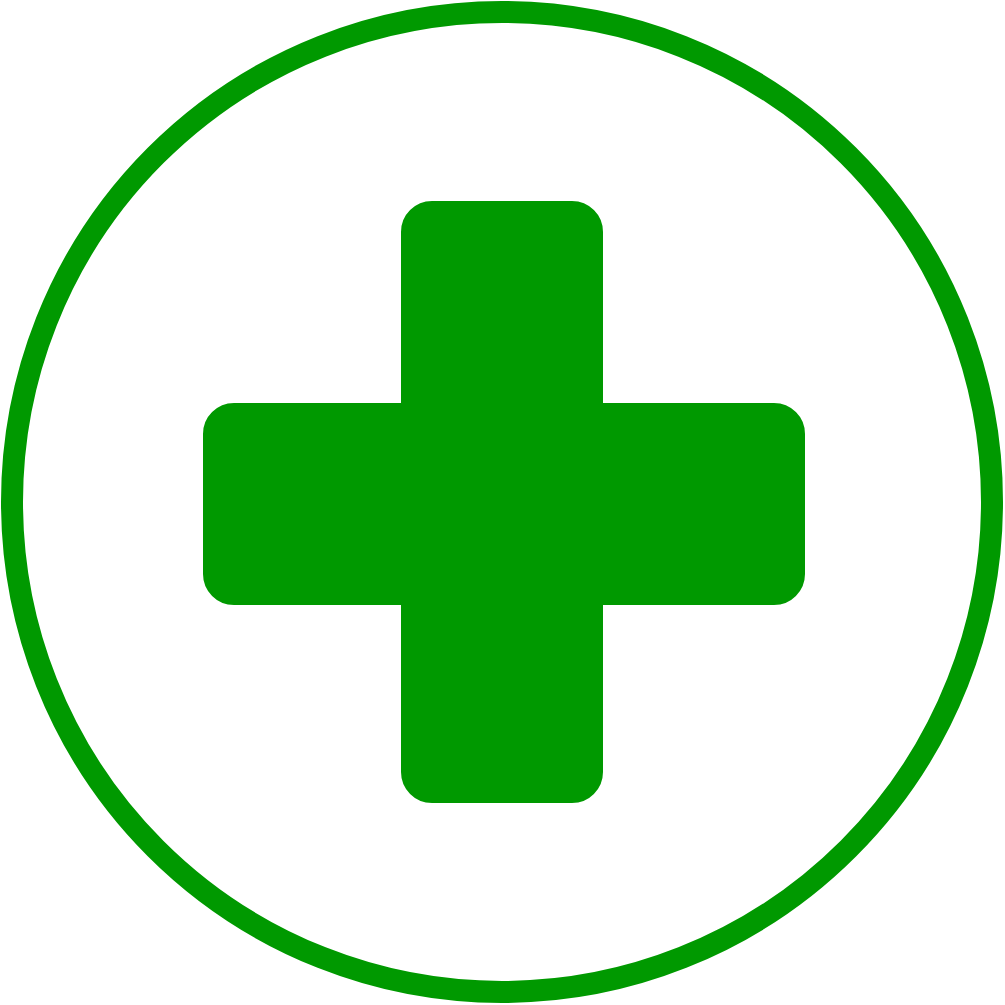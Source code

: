 <mxfile version="21.3.7" type="device" pages="9">
  <diagram name="Checkbox" id="lYs-wBxZSYvvGkZSUhEz">
    <mxGraphModel dx="1548" dy="894" grid="1" gridSize="10" guides="1" tooltips="1" connect="1" arrows="1" fold="1" page="1" pageScale="1" pageWidth="500" pageHeight="500" math="0" shadow="0">
      <root>
        <mxCell id="0" />
        <mxCell id="1" parent="0" />
        <mxCell id="aPxLUG7gshTJAv8FKj4s-1" value="" style="ellipse;whiteSpace=wrap;html=1;aspect=fixed;fillColor=none;strokeWidth=11;strokeColor=#009900;" parent="1" vertex="1">
          <mxGeometry x="5" y="5" width="490" height="490" as="geometry" />
        </mxCell>
        <mxCell id="aPxLUG7gshTJAv8FKj4s-2" value="" style="rounded=1;whiteSpace=wrap;html=1;strokeColor=#009900;fillColor=#009900;" parent="1" vertex="1">
          <mxGeometry x="101" y="201" width="300" height="100" as="geometry" />
        </mxCell>
        <mxCell id="aPxLUG7gshTJAv8FKj4s-3" value="" style="rounded=1;whiteSpace=wrap;html=1;strokeColor=#009900;fillColor=#009900;rotation=90;" parent="1" vertex="1">
          <mxGeometry x="100" y="200" width="300" height="100" as="geometry" />
        </mxCell>
      </root>
    </mxGraphModel>
  </diagram>
  <diagram id="CigXLD8LZyHXEORTK7QM" name="Update">
    <mxGraphModel dx="984" dy="613" grid="1" gridSize="10" guides="1" tooltips="1" connect="1" arrows="1" fold="1" page="1" pageScale="1" pageWidth="500" pageHeight="500" math="0" shadow="0">
      <root>
        <mxCell id="0" />
        <mxCell id="1" parent="0" />
        <mxCell id="AFfU9BoE9GIaDJQSLVoc-1" value="" style="ellipse;whiteSpace=wrap;html=1;aspect=fixed;fillColor=none;strokeWidth=11;strokeColor=#FF9933;" parent="1" vertex="1">
          <mxGeometry x="5" y="5" width="490" height="490" as="geometry" />
        </mxCell>
        <mxCell id="AFfU9BoE9GIaDJQSLVoc-3" value="" style="html=1;shadow=0;dashed=0;align=center;verticalAlign=middle;shape=mxgraph.arrows2.arrow;dy=0.57;dx=75.2;flipH=1;notch=0;fillColor=#FF9933;strokeColor=none;" parent="1" vertex="1">
          <mxGeometry x="82" y="110" width="337" height="140" as="geometry" />
        </mxCell>
        <mxCell id="uFnqi5UGAHNM7h1x0_xX-1" value="" style="html=1;shadow=0;dashed=0;align=center;verticalAlign=middle;shape=mxgraph.arrows2.arrow;dy=0.57;dx=75.2;flipH=1;notch=0;fillColor=#FF9933;strokeColor=none;rotation=-180;" parent="1" vertex="1">
          <mxGeometry x="82" y="250" width="337" height="140" as="geometry" />
        </mxCell>
      </root>
    </mxGraphModel>
  </diagram>
  <diagram id="I_8hEMeuGPVuw4ysHU0n" name="Fetch_Circle">
    <mxGraphModel dx="1548" dy="894" grid="1" gridSize="10" guides="1" tooltips="1" connect="1" arrows="1" fold="1" page="1" pageScale="1" pageWidth="500" pageHeight="500" math="0" shadow="0">
      <root>
        <mxCell id="0" />
        <mxCell id="1" parent="0" />
        <mxCell id="X5v0OEU9_ZQsqS5rPKGI-1" value="" style="ellipse;whiteSpace=wrap;html=1;aspect=fixed;fillColor=none;strokeWidth=11;strokeColor=#66B2FF;" parent="1" vertex="1">
          <mxGeometry x="5" y="5" width="490" height="490" as="geometry" />
        </mxCell>
      </root>
    </mxGraphModel>
  </diagram>
  <diagram id="vYRM5WrXqACsz2oMHCDP" name="Fetch_Arrow">
    <mxGraphModel dx="1548" dy="894" grid="1" gridSize="10" guides="1" tooltips="1" connect="1" arrows="1" fold="1" page="1" pageScale="1" pageWidth="500" pageHeight="500" math="0" shadow="0">
      <root>
        <mxCell id="0" />
        <mxCell id="1" parent="0" />
        <mxCell id="rTAxK35hy994iNfLBdee-1" value="" style="html=1;shadow=0;dashed=0;align=center;verticalAlign=middle;shape=mxgraph.arrows2.arrow;dy=0.5;dx=164.9;flipH=1;notch=0;fillColor=#66B2FF;strokeColor=none;rotation=-90;" parent="1" vertex="1">
          <mxGeometry x="82" y="105" width="337" height="290" as="geometry" />
        </mxCell>
      </root>
    </mxGraphModel>
  </diagram>
  <diagram name="Loader_Clock" id="JyuvWWpzUHqS33s2tsRo">
    <mxGraphModel dx="1548" dy="894" grid="1" gridSize="10" guides="1" tooltips="1" connect="1" arrows="1" fold="1" page="1" pageScale="1" pageWidth="500" pageHeight="500" math="0" shadow="0">
      <root>
        <mxCell id="2KPwOlnOJQ-V9sd7wbrJ-0" />
        <mxCell id="2KPwOlnOJQ-V9sd7wbrJ-1" parent="2KPwOlnOJQ-V9sd7wbrJ-0" />
        <mxCell id="8uQSK_KqJoi5b7cEQBCT-0" value="" style="ellipse;whiteSpace=wrap;html=1;aspect=fixed;fillColor=none;strokeWidth=10;strokeColor=#B266FF;" parent="2KPwOlnOJQ-V9sd7wbrJ-1" vertex="1">
          <mxGeometry x="5" y="5" width="490" height="490" as="geometry" />
        </mxCell>
        <mxCell id="tJ0oMWyWYKacD61Wjurw-0" value="" style="ellipse;whiteSpace=wrap;html=1;aspect=fixed;strokeColor=none;fillColor=#B266FF;" parent="2KPwOlnOJQ-V9sd7wbrJ-1" vertex="1">
          <mxGeometry x="230" y="230" width="40" height="40" as="geometry" />
        </mxCell>
      </root>
    </mxGraphModel>
  </diagram>
  <diagram name="Loader_Arrow_Hour" id="tUa1xyUnXBBTah1muZvS">
    <mxGraphModel dx="1548" dy="894" grid="1" gridSize="10" guides="1" tooltips="1" connect="1" arrows="1" fold="1" page="1" pageScale="1" pageWidth="500" pageHeight="500" math="0" shadow="0">
      <root>
        <mxCell id="mc4fZQoIws-mfxHVe_ZB-0" />
        <mxCell id="mc4fZQoIws-mfxHVe_ZB-1" parent="mc4fZQoIws-mfxHVe_ZB-0" />
        <mxCell id="mc4fZQoIws-mfxHVe_ZB-2" value="" style="rounded=1;whiteSpace=wrap;html=1;fillColor=#B266FF;strokeColor=none;" parent="mc4fZQoIws-mfxHVe_ZB-1" vertex="1">
          <mxGeometry x="245" y="70" width="10" height="180" as="geometry" />
        </mxCell>
      </root>
    </mxGraphModel>
  </diagram>
  <diagram name="Loader_Arrow_Minute" id="ApNvoXFcw5m6Rtxthggx">
    <mxGraphModel dx="1548" dy="894" grid="1" gridSize="10" guides="1" tooltips="1" connect="1" arrows="1" fold="1" page="1" pageScale="1" pageWidth="500" pageHeight="500" math="0" shadow="0">
      <root>
        <mxCell id="BI1azP-uTSTU6qhw98lw-0" />
        <mxCell id="BI1azP-uTSTU6qhw98lw-1" parent="BI1azP-uTSTU6qhw98lw-0" />
        <mxCell id="mOKwpr5ZWToDaPGLaxP4-8" value="" style="rounded=1;whiteSpace=wrap;html=1;fillColor=#B266FF;strokeColor=none;" parent="BI1azP-uTSTU6qhw98lw-1" vertex="1">
          <mxGeometry x="245" y="50" width="10" height="200" as="geometry" />
        </mxCell>
      </root>
    </mxGraphModel>
  </diagram>
  <diagram name="Heart" id="L6fkURJX4LNUDI0Y9H8G">
    <mxGraphModel dx="1548" dy="894" grid="1" gridSize="10" guides="1" tooltips="1" connect="1" arrows="1" fold="1" page="1" pageScale="1" pageWidth="500" pageHeight="500" math="0" shadow="0">
      <root>
        <mxCell id="Gwz4nLG6ruiXc8hIUAxl-0" />
        <mxCell id="Gwz4nLG6ruiXc8hIUAxl-1" parent="Gwz4nLG6ruiXc8hIUAxl-0" />
        <mxCell id="BCZte8xQk8MeVnI5lIps-1" value="" style="verticalLabelPosition=bottom;verticalAlign=top;html=1;shape=mxgraph.basic.heart;strokeColor=#CC0000;fillColor=none;gradientColor=#AD2222;strokeWidth=10;" parent="Gwz4nLG6ruiXc8hIUAxl-1" vertex="1">
          <mxGeometry x="10" y="10" width="480" height="480" as="geometry" />
        </mxCell>
      </root>
    </mxGraphModel>
  </diagram>
  <diagram name="Heart_Full" id="88Nd8QrQRKajtvcI3N7v">
    <mxGraphModel dx="1548" dy="894" grid="1" gridSize="10" guides="1" tooltips="1" connect="1" arrows="1" fold="1" page="1" pageScale="1" pageWidth="500" pageHeight="500" math="0" shadow="0">
      <root>
        <mxCell id="WFdOcEgTJwjVXy7WykmC-0" />
        <mxCell id="WFdOcEgTJwjVXy7WykmC-1" parent="WFdOcEgTJwjVXy7WykmC-0" />
        <mxCell id="6YBGnhStEdZwSfIdAo__-0" value="" style="verticalLabelPosition=bottom;verticalAlign=top;html=1;shape=mxgraph.basic.heart;strokeColor=none;fillColor=#CC0000;gradientColor=none;" parent="WFdOcEgTJwjVXy7WykmC-1" vertex="1">
          <mxGeometry x="10" y="10" width="480" height="480" as="geometry" />
        </mxCell>
      </root>
    </mxGraphModel>
  </diagram>
</mxfile>
